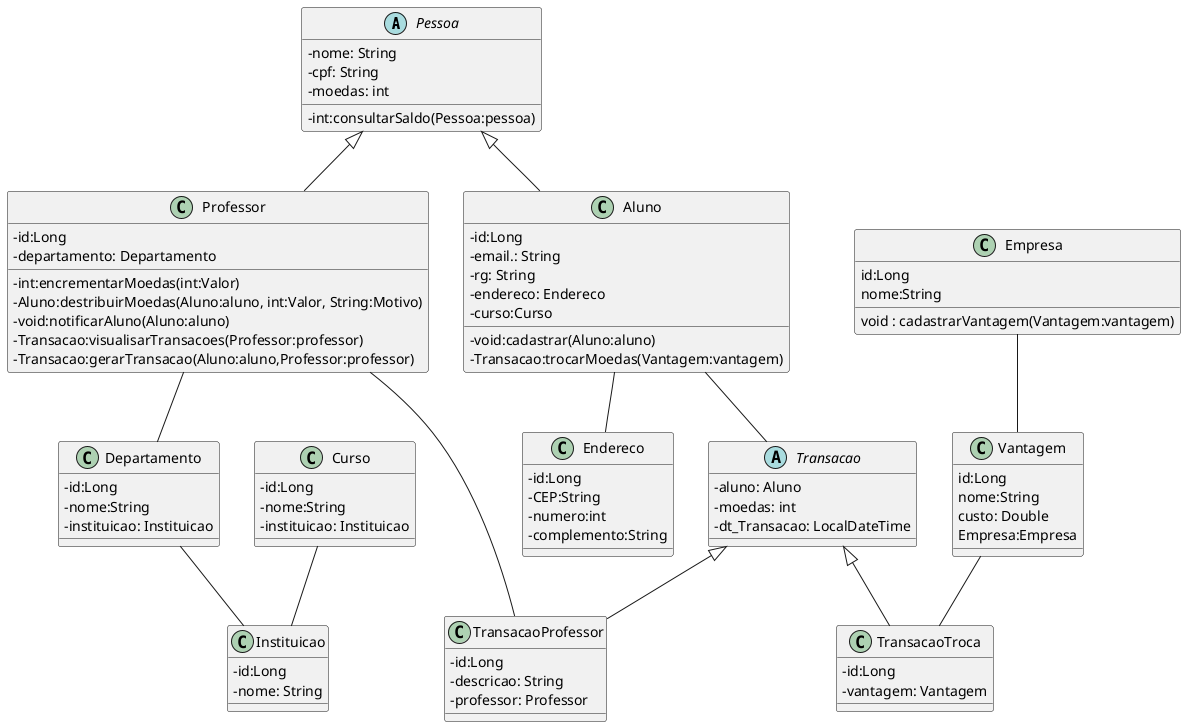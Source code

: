     @startuml
skinparam classAttributeIconSize 0

abstract class Pessoa{
-nome: String
-cpf: String
-moedas: int
-int:consultarSaldo(Pessoa:pessoa)
}

class Aluno extends Pessoa{
-id:Long
-email.: String
-rg: String
-endereco: Endereco
-curso:Curso
-void:cadastrar(Aluno:aluno)
-Transacao:trocarMoedas(Vantagem:vantagem)
}

class Professor extends Pessoa{
-id:Long
-departamento: Departamento
-int:encrementarMoedas(int:Valor)
-Aluno:destribuirMoedas(Aluno:aluno, int:Valor, String:Motivo)
-void:notificarAluno(Aluno:aluno)
-Transacao:visualisarTransacoes(Professor:professor)
-Transacao:gerarTransacao(Aluno:aluno,Professor:professor)
}

class Endereco{
-id:Long
-CEP:String
-numero:int
-complemento:String
}

class Instituicao{
-id:Long
-nome: String
}

class Departamento{
-id:Long
-nome:String
-instituicao: Instituicao
}

class Curso{
-id:Long
-nome:String
-instituicao: Instituicao
}

class TransacaoProfessor extends Transacao{
-id:Long
-descricao: String
-professor: Professor
}

class TransacaoTroca extends Transacao{
-id:Long
-vantagem: Vantagem
}

abstract class Transacao{
-aluno: Aluno
-moedas: int
-dt_Transacao: LocalDateTime
}

class Vantagem{
id:Long
nome:String
custo: Double
Empresa:Empresa
}

class Empresa{
id:Long
nome:String
void : cadastrarVantagem(Vantagem:vantagem)
}


Aluno -- Transacao
Aluno -- Endereco
Empresa -- Vantagem
Professor -- Departamento
Professor -- TransacaoProfessor
Departamento -- Instituicao
Curso -- Instituicao
Vantagem -- TransacaoTroca



@enduml